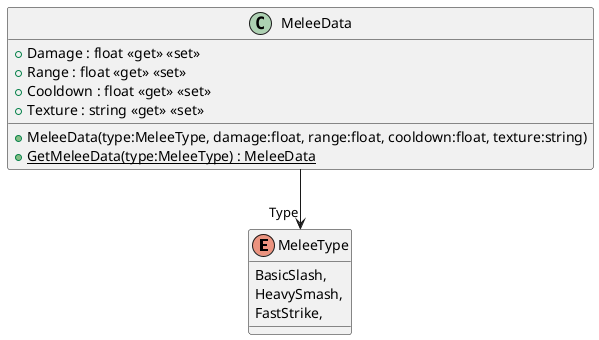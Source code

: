 @startuml
enum MeleeType {
    BasicSlash,
    HeavySmash,
    FastStrike,
}
class MeleeData {
    + Damage : float <<get>> <<set>>
    + Range : float <<get>> <<set>>
    + Cooldown : float <<get>> <<set>>
    + Texture : string <<get>> <<set>>
    + MeleeData(type:MeleeType, damage:float, range:float, cooldown:float, texture:string)
    + {static} GetMeleeData(type:MeleeType) : MeleeData
}
MeleeData --> "Type" MeleeType
@enduml
